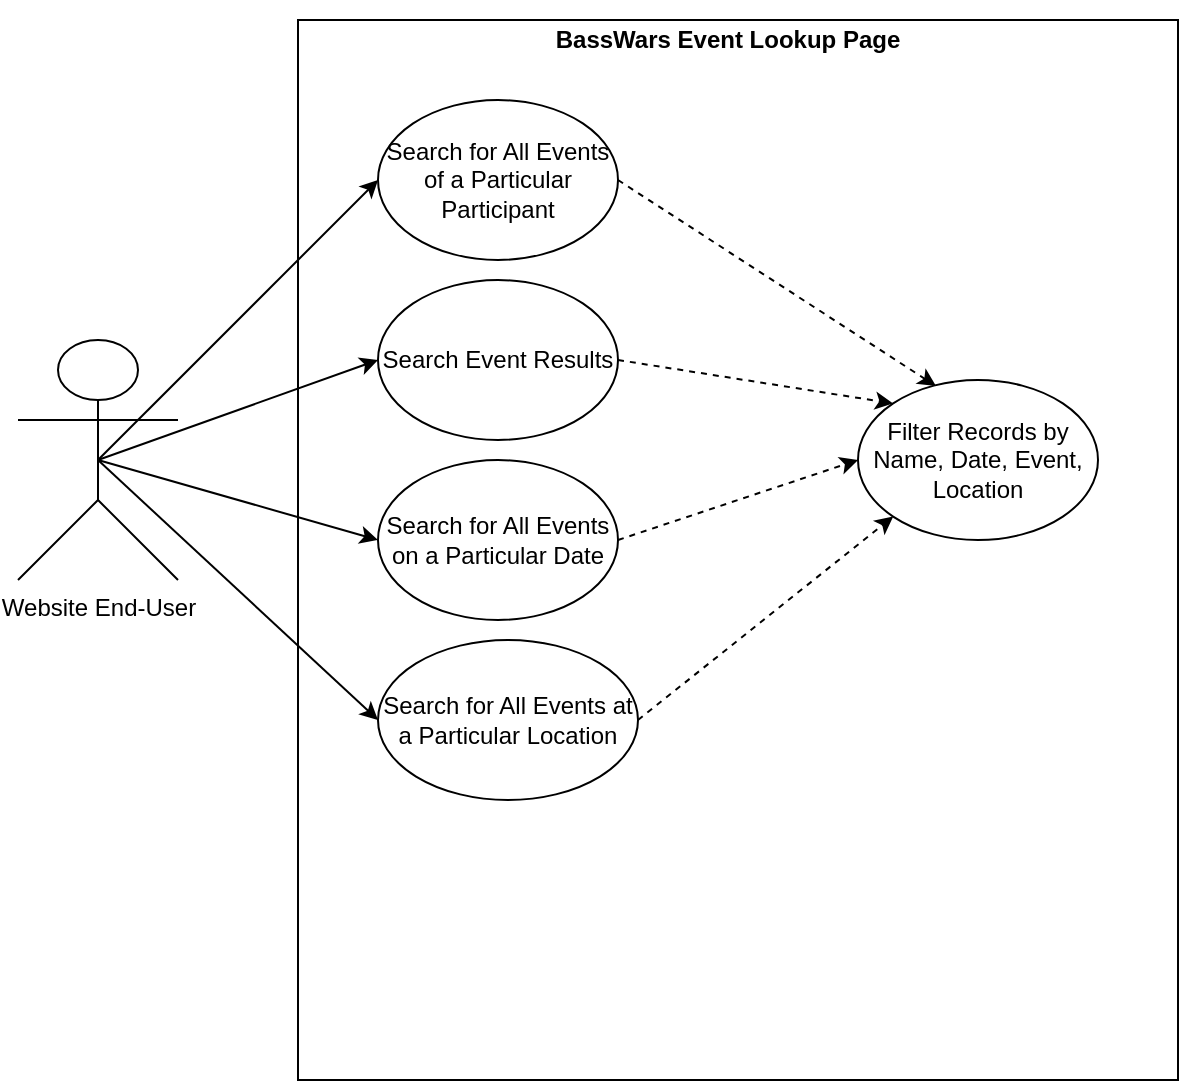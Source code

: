 <mxfile version="13.10.0" type="google"><diagram id="3Oo8lIP2dNmopJnM4Vhf" name="Page-1"><mxGraphModel dx="2062" dy="1122" grid="1" gridSize="10" guides="0" tooltips="1" connect="1" arrows="1" fold="1" page="1" pageScale="1" pageWidth="850" pageHeight="1100" background="none" math="0" shadow="0"><root><mxCell id="0"/><mxCell id="1" parent="0"/><mxCell id="dK2allW3f7YjSyiFM_VX-2" value="" style="rounded=0;whiteSpace=wrap;html=1;" parent="1" vertex="1"><mxGeometry x="150" y="230" width="440" height="530" as="geometry"/></mxCell><mxCell id="Z--3w7Ep0-xT4t2kMreJ-1" value="Website End-User" style="shape=umlActor;verticalLabelPosition=bottom;verticalAlign=top;html=1;outlineConnect=0;" parent="1" vertex="1"><mxGeometry x="10" y="390" width="80" height="120" as="geometry"/></mxCell><mxCell id="Z--3w7Ep0-xT4t2kMreJ-7" value="Search Event Results" style="ellipse;whiteSpace=wrap;html=1;" parent="1" vertex="1"><mxGeometry x="190" y="360" width="120" height="80" as="geometry"/></mxCell><mxCell id="Z--3w7Ep0-xT4t2kMreJ-8" value="Filter Records by Name, Date, Event, Location" style="ellipse;whiteSpace=wrap;html=1;" parent="1" vertex="1"><mxGeometry x="430" y="410" width="120" height="80" as="geometry"/></mxCell><mxCell id="Z--3w7Ep0-xT4t2kMreJ-9" value="Search for All Events on a Particular Date" style="ellipse;whiteSpace=wrap;html=1;" parent="1" vertex="1"><mxGeometry x="190" y="450" width="120" height="80" as="geometry"/></mxCell><mxCell id="Z--3w7Ep0-xT4t2kMreJ-10" value="Search for All Events of a Particular Participant" style="ellipse;whiteSpace=wrap;html=1;" parent="1" vertex="1"><mxGeometry x="190" y="270" width="120" height="80" as="geometry"/></mxCell><mxCell id="Z--3w7Ep0-xT4t2kMreJ-11" value="Search for All Events at a Particular Location" style="ellipse;whiteSpace=wrap;html=1;" parent="1" vertex="1"><mxGeometry x="190" y="540" width="130" height="80" as="geometry"/></mxCell><mxCell id="Z--3w7Ep0-xT4t2kMreJ-12" value="" style="endArrow=classic;html=1;entryX=0;entryY=0.5;entryDx=0;entryDy=0;exitX=0.5;exitY=0.5;exitDx=0;exitDy=0;exitPerimeter=0;" parent="1" target="Z--3w7Ep0-xT4t2kMreJ-10" edge="1" source="Z--3w7Ep0-xT4t2kMreJ-1"><mxGeometry width="50" height="50" relative="1" as="geometry"><mxPoint y="450" as="sourcePoint"/><mxPoint x="450" y="270" as="targetPoint"/></mxGeometry></mxCell><mxCell id="Z--3w7Ep0-xT4t2kMreJ-13" value="" style="endArrow=classic;html=1;entryX=0;entryY=0.5;entryDx=0;entryDy=0;exitX=0.5;exitY=0.5;exitDx=0;exitDy=0;exitPerimeter=0;" parent="1" target="Z--3w7Ep0-xT4t2kMreJ-7" edge="1" source="Z--3w7Ep0-xT4t2kMreJ-1"><mxGeometry width="50" height="50" relative="1" as="geometry"><mxPoint y="450" as="sourcePoint"/><mxPoint x="450" y="180" as="targetPoint"/></mxGeometry></mxCell><mxCell id="Z--3w7Ep0-xT4t2kMreJ-14" value="" style="endArrow=classic;html=1;entryX=0;entryY=0.5;entryDx=0;entryDy=0;exitX=0.5;exitY=0.5;exitDx=0;exitDy=0;exitPerimeter=0;" parent="1" target="Z--3w7Ep0-xT4t2kMreJ-9" edge="1" source="Z--3w7Ep0-xT4t2kMreJ-1"><mxGeometry width="50" height="50" relative="1" as="geometry"><mxPoint y="450" as="sourcePoint"/><mxPoint x="464" y="234" as="targetPoint"/></mxGeometry></mxCell><mxCell id="Z--3w7Ep0-xT4t2kMreJ-15" value="" style="endArrow=classic;html=1;entryX=0;entryY=0.5;entryDx=0;entryDy=0;exitX=0.5;exitY=0.5;exitDx=0;exitDy=0;exitPerimeter=0;" parent="1" target="Z--3w7Ep0-xT4t2kMreJ-11" edge="1" source="Z--3w7Ep0-xT4t2kMreJ-1"><mxGeometry width="50" height="50" relative="1" as="geometry"><mxPoint y="450" as="sourcePoint"/><mxPoint x="590" y="110" as="targetPoint"/></mxGeometry></mxCell><mxCell id="Z--3w7Ep0-xT4t2kMreJ-16" value="" style="endArrow=classic;html=1;entryX=0;entryY=0;entryDx=0;entryDy=0;dashed=1;exitX=1;exitY=0.5;exitDx=0;exitDy=0;" parent="1" source="Z--3w7Ep0-xT4t2kMreJ-7" target="Z--3w7Ep0-xT4t2kMreJ-8" edge="1"><mxGeometry width="50" height="50" relative="1" as="geometry"><mxPoint x="235" y="339" as="sourcePoint"/><mxPoint x="280" y="310" as="targetPoint"/></mxGeometry></mxCell><mxCell id="Z--3w7Ep0-xT4t2kMreJ-17" value="" style="endArrow=classic;html=1;entryX=0.325;entryY=0.038;entryDx=0;entryDy=0;dashed=1;exitX=1;exitY=0.5;exitDx=0;exitDy=0;entryPerimeter=0;" parent="1" source="Z--3w7Ep0-xT4t2kMreJ-10" target="Z--3w7Ep0-xT4t2kMreJ-8" edge="1"><mxGeometry width="50" height="50" relative="1" as="geometry"><mxPoint x="360" y="340" as="sourcePoint"/><mxPoint x="400" y="310" as="targetPoint"/></mxGeometry></mxCell><mxCell id="Z--3w7Ep0-xT4t2kMreJ-18" value="" style="endArrow=classic;html=1;dashed=1;entryX=0;entryY=0.5;entryDx=0;entryDy=0;exitX=1;exitY=0.5;exitDx=0;exitDy=0;" parent="1" source="Z--3w7Ep0-xT4t2kMreJ-9" target="Z--3w7Ep0-xT4t2kMreJ-8" edge="1"><mxGeometry width="50" height="50" relative="1" as="geometry"><mxPoint x="490" y="370" as="sourcePoint"/><mxPoint x="540" y="320" as="targetPoint"/></mxGeometry></mxCell><mxCell id="Z--3w7Ep0-xT4t2kMreJ-21" value="" style="endArrow=classic;html=1;dashed=1;entryX=0;entryY=1;entryDx=0;entryDy=0;exitX=1;exitY=0.5;exitDx=0;exitDy=0;" parent="1" source="Z--3w7Ep0-xT4t2kMreJ-11" target="Z--3w7Ep0-xT4t2kMreJ-8" edge="1"><mxGeometry width="50" height="50" relative="1" as="geometry"><mxPoint x="610" y="360" as="sourcePoint"/><mxPoint x="660" y="310" as="targetPoint"/></mxGeometry></mxCell><mxCell id="Z--3w7Ep0-xT4t2kMreJ-23" value="BassWars Event Lookup Page" style="text;html=1;strokeColor=none;fillColor=none;align=center;verticalAlign=middle;whiteSpace=wrap;rounded=0;fontStyle=1" parent="1" vertex="1"><mxGeometry x="260" y="220" width="210" height="40" as="geometry"/></mxCell></root></mxGraphModel></diagram></mxfile>